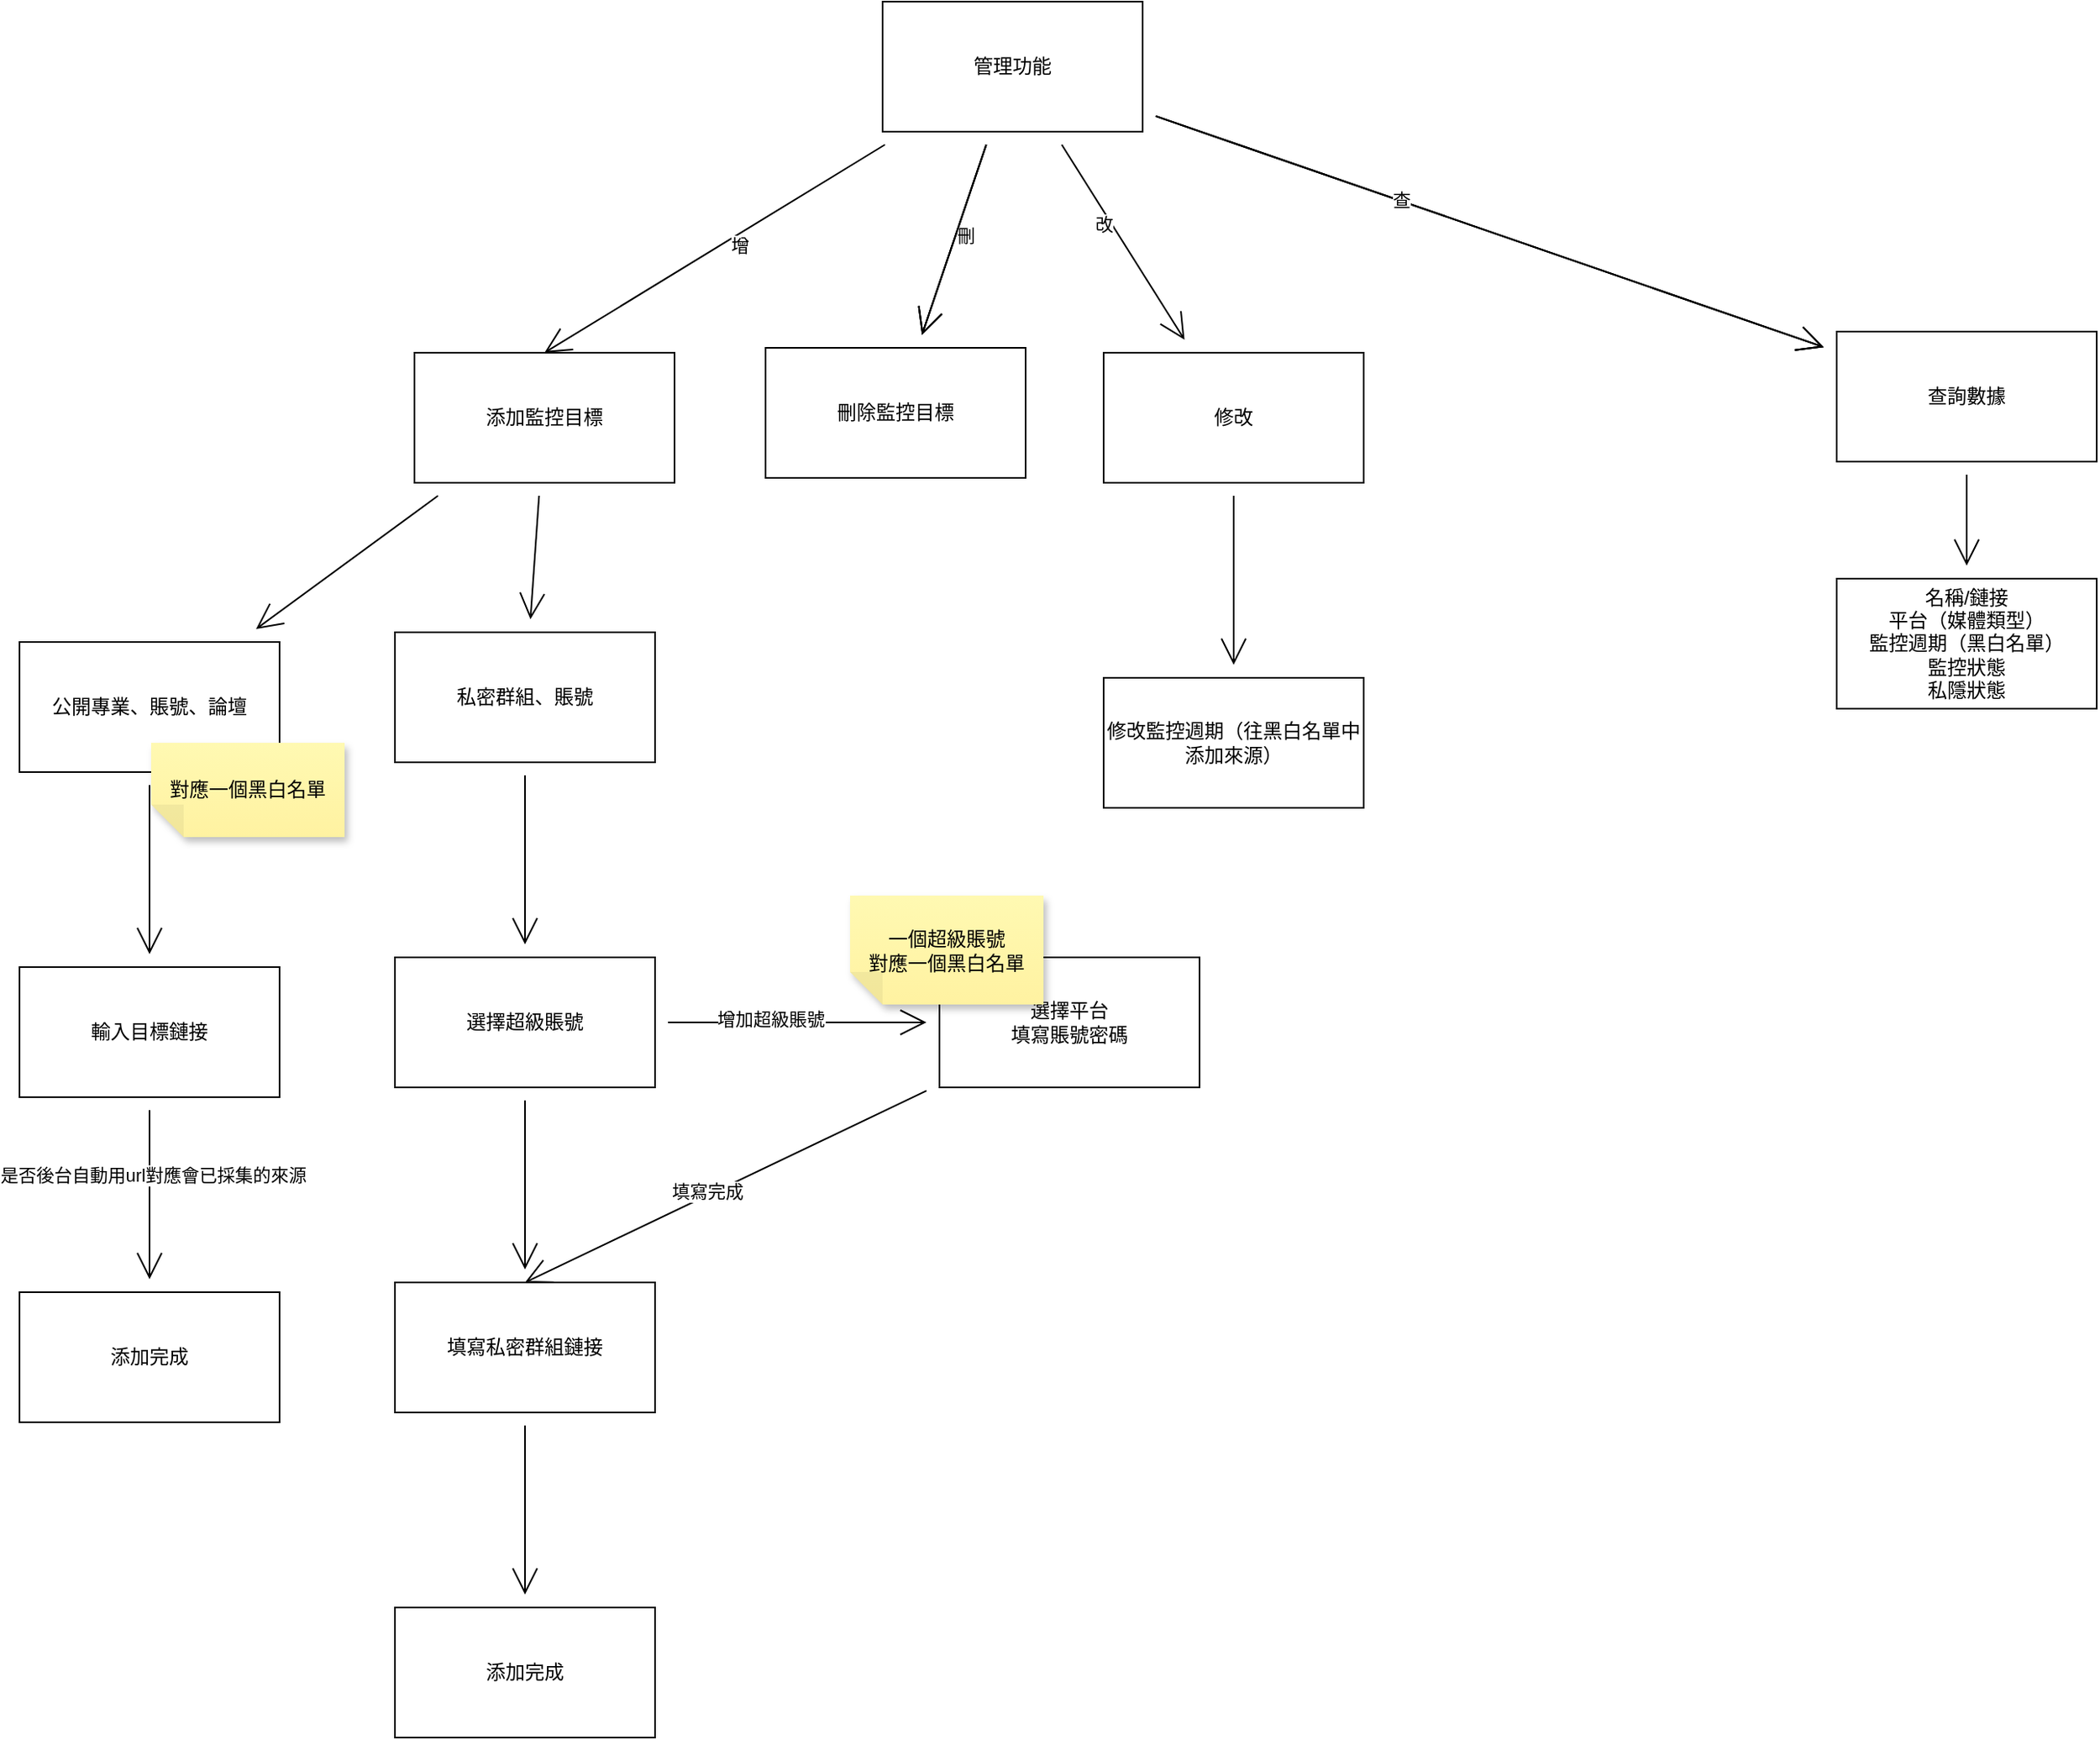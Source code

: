 <mxfile version="21.1.1" type="github">
  <diagram name="第 1 页" id="V6ZWbWmLyhybb35I75xX">
    <mxGraphModel dx="1880" dy="1236" grid="0" gridSize="10" guides="1" tooltips="1" connect="1" arrows="1" fold="1" page="0" pageScale="1" pageWidth="1200" pageHeight="1920" math="0" shadow="0">
      <root>
        <mxCell id="0" />
        <mxCell id="1" parent="0" />
        <mxCell id="XtKHWl-mXtJoPtdo07aP-5" value="" style="edgeStyle=none;curved=1;rounded=0;orthogonalLoop=1;jettySize=auto;html=1;endArrow=open;startSize=14;endSize=14;sourcePerimeterSpacing=8;targetPerimeterSpacing=8;" edge="1" parent="1" source="XtKHWl-mXtJoPtdo07aP-1" target="XtKHWl-mXtJoPtdo07aP-4">
          <mxGeometry relative="1" as="geometry" />
        </mxCell>
        <mxCell id="XtKHWl-mXtJoPtdo07aP-7" value="" style="edgeStyle=none;curved=1;rounded=0;orthogonalLoop=1;jettySize=auto;html=1;endArrow=open;startSize=14;endSize=14;sourcePerimeterSpacing=8;targetPerimeterSpacing=8;" edge="1" parent="1" source="XtKHWl-mXtJoPtdo07aP-1" target="XtKHWl-mXtJoPtdo07aP-6">
          <mxGeometry relative="1" as="geometry" />
        </mxCell>
        <mxCell id="XtKHWl-mXtJoPtdo07aP-1" value="添加監控目標" style="rounded=0;whiteSpace=wrap;html=1;" vertex="1" parent="1">
          <mxGeometry x="-62" y="-154" width="160" height="80" as="geometry" />
        </mxCell>
        <mxCell id="XtKHWl-mXtJoPtdo07aP-9" value="" style="edgeStyle=none;curved=1;rounded=0;orthogonalLoop=1;jettySize=auto;html=1;endArrow=open;startSize=14;endSize=14;sourcePerimeterSpacing=8;targetPerimeterSpacing=8;" edge="1" parent="1" source="XtKHWl-mXtJoPtdo07aP-4" target="XtKHWl-mXtJoPtdo07aP-8">
          <mxGeometry relative="1" as="geometry" />
        </mxCell>
        <mxCell id="XtKHWl-mXtJoPtdo07aP-4" value="私密群組、賬號" style="rounded=0;whiteSpace=wrap;html=1;" vertex="1" parent="1">
          <mxGeometry x="-74" y="18" width="160" height="80" as="geometry" />
        </mxCell>
        <mxCell id="XtKHWl-mXtJoPtdo07aP-15" value="" style="edgeStyle=none;curved=1;rounded=0;orthogonalLoop=1;jettySize=auto;html=1;endArrow=open;startSize=14;endSize=14;sourcePerimeterSpacing=8;targetPerimeterSpacing=8;" edge="1" parent="1" source="XtKHWl-mXtJoPtdo07aP-6" target="XtKHWl-mXtJoPtdo07aP-14">
          <mxGeometry relative="1" as="geometry" />
        </mxCell>
        <mxCell id="XtKHWl-mXtJoPtdo07aP-6" value="公開專業、賬號、論壇" style="rounded=0;whiteSpace=wrap;html=1;" vertex="1" parent="1">
          <mxGeometry x="-305" y="24" width="160" height="80" as="geometry" />
        </mxCell>
        <mxCell id="XtKHWl-mXtJoPtdo07aP-11" value="" style="edgeStyle=none;curved=1;rounded=0;orthogonalLoop=1;jettySize=auto;html=1;endArrow=open;startSize=14;endSize=14;sourcePerimeterSpacing=8;targetPerimeterSpacing=8;" edge="1" parent="1" source="XtKHWl-mXtJoPtdo07aP-8" target="XtKHWl-mXtJoPtdo07aP-10">
          <mxGeometry relative="1" as="geometry" />
        </mxCell>
        <mxCell id="XtKHWl-mXtJoPtdo07aP-19" value="" style="edgeStyle=none;curved=1;rounded=0;orthogonalLoop=1;jettySize=auto;html=1;endArrow=open;startSize=14;endSize=14;sourcePerimeterSpacing=8;targetPerimeterSpacing=8;" edge="1" parent="1" source="XtKHWl-mXtJoPtdo07aP-8" target="XtKHWl-mXtJoPtdo07aP-18">
          <mxGeometry relative="1" as="geometry" />
        </mxCell>
        <mxCell id="XtKHWl-mXtJoPtdo07aP-24" value="增加超級賬號" style="edgeLabel;html=1;align=center;verticalAlign=middle;resizable=0;points=[];" vertex="1" connectable="0" parent="XtKHWl-mXtJoPtdo07aP-19">
          <mxGeometry x="-0.211" y="2" relative="1" as="geometry">
            <mxPoint as="offset" />
          </mxGeometry>
        </mxCell>
        <mxCell id="XtKHWl-mXtJoPtdo07aP-8" value="選擇超級賬號" style="rounded=0;whiteSpace=wrap;html=1;" vertex="1" parent="1">
          <mxGeometry x="-74" y="218" width="160" height="80" as="geometry" />
        </mxCell>
        <mxCell id="XtKHWl-mXtJoPtdo07aP-13" value="" style="edgeStyle=none;curved=1;rounded=0;orthogonalLoop=1;jettySize=auto;html=1;endArrow=open;startSize=14;endSize=14;sourcePerimeterSpacing=8;targetPerimeterSpacing=8;" edge="1" parent="1" source="XtKHWl-mXtJoPtdo07aP-10" target="XtKHWl-mXtJoPtdo07aP-12">
          <mxGeometry relative="1" as="geometry" />
        </mxCell>
        <mxCell id="XtKHWl-mXtJoPtdo07aP-10" value="填寫私密群組鏈接" style="rounded=0;whiteSpace=wrap;html=1;" vertex="1" parent="1">
          <mxGeometry x="-74" y="418" width="160" height="80" as="geometry" />
        </mxCell>
        <mxCell id="XtKHWl-mXtJoPtdo07aP-12" value="添加完成" style="rounded=0;whiteSpace=wrap;html=1;" vertex="1" parent="1">
          <mxGeometry x="-74" y="618" width="160" height="80" as="geometry" />
        </mxCell>
        <mxCell id="XtKHWl-mXtJoPtdo07aP-17" value="" style="edgeStyle=none;curved=1;rounded=0;orthogonalLoop=1;jettySize=auto;html=1;endArrow=open;startSize=14;endSize=14;sourcePerimeterSpacing=8;targetPerimeterSpacing=8;" edge="1" parent="1" source="XtKHWl-mXtJoPtdo07aP-14" target="XtKHWl-mXtJoPtdo07aP-16">
          <mxGeometry relative="1" as="geometry" />
        </mxCell>
        <mxCell id="XtKHWl-mXtJoPtdo07aP-25" value="是否後台自動用url對應會已採集的來源" style="edgeLabel;html=1;align=center;verticalAlign=middle;resizable=0;points=[];" vertex="1" connectable="0" parent="XtKHWl-mXtJoPtdo07aP-17">
          <mxGeometry x="-0.234" y="2" relative="1" as="geometry">
            <mxPoint as="offset" />
          </mxGeometry>
        </mxCell>
        <mxCell id="XtKHWl-mXtJoPtdo07aP-14" value="輸入目標鏈接" style="rounded=0;whiteSpace=wrap;html=1;" vertex="1" parent="1">
          <mxGeometry x="-305" y="224" width="160" height="80" as="geometry" />
        </mxCell>
        <mxCell id="XtKHWl-mXtJoPtdo07aP-16" value="添加完成" style="rounded=0;whiteSpace=wrap;html=1;" vertex="1" parent="1">
          <mxGeometry x="-305" y="424" width="160" height="80" as="geometry" />
        </mxCell>
        <mxCell id="XtKHWl-mXtJoPtdo07aP-21" value="" style="edgeStyle=none;curved=1;rounded=0;orthogonalLoop=1;jettySize=auto;html=1;endArrow=open;startSize=14;endSize=14;sourcePerimeterSpacing=8;targetPerimeterSpacing=8;entryX=0.5;entryY=0;entryDx=0;entryDy=0;" edge="1" parent="1" source="XtKHWl-mXtJoPtdo07aP-18" target="XtKHWl-mXtJoPtdo07aP-10">
          <mxGeometry relative="1" as="geometry">
            <mxPoint x="287.941" y="346" as="targetPoint" />
          </mxGeometry>
        </mxCell>
        <mxCell id="XtKHWl-mXtJoPtdo07aP-22" value="填寫完成" style="edgeLabel;html=1;align=center;verticalAlign=middle;resizable=0;points=[];" vertex="1" connectable="0" parent="XtKHWl-mXtJoPtdo07aP-21">
          <mxGeometry x="0.086" y="-3" relative="1" as="geometry">
            <mxPoint as="offset" />
          </mxGeometry>
        </mxCell>
        <mxCell id="XtKHWl-mXtJoPtdo07aP-18" value="選擇平台&lt;br&gt;填寫賬號密碼" style="rounded=0;whiteSpace=wrap;html=1;" vertex="1" parent="1">
          <mxGeometry x="261" y="218" width="160" height="80" as="geometry" />
        </mxCell>
        <mxCell id="XtKHWl-mXtJoPtdo07aP-26" value="對應一個黑白名單" style="shape=note;whiteSpace=wrap;html=1;backgroundOutline=1;fontColor=#000000;darkOpacity=0.05;fillColor=#FFF9B2;strokeColor=none;fillStyle=solid;direction=west;gradientDirection=north;gradientColor=#FFF2A1;shadow=1;size=20;pointerEvents=1;" vertex="1" parent="1">
          <mxGeometry x="-224" y="86" width="119" height="58" as="geometry" />
        </mxCell>
        <mxCell id="XtKHWl-mXtJoPtdo07aP-27" value="一個超級賬號&lt;br&gt;對應一個黑白名單" style="shape=note;whiteSpace=wrap;html=1;backgroundOutline=1;fontColor=#000000;darkOpacity=0.05;fillColor=#FFF9B2;strokeColor=none;fillStyle=solid;direction=west;gradientDirection=north;gradientColor=#FFF2A1;shadow=1;size=20;pointerEvents=1;" vertex="1" parent="1">
          <mxGeometry x="206" y="180" width="119" height="67" as="geometry" />
        </mxCell>
        <mxCell id="XtKHWl-mXtJoPtdo07aP-29" style="edgeStyle=none;curved=1;rounded=0;orthogonalLoop=1;jettySize=auto;html=1;entryX=0.5;entryY=0;entryDx=0;entryDy=0;endArrow=open;startSize=14;endSize=14;sourcePerimeterSpacing=8;targetPerimeterSpacing=8;" edge="1" parent="1" source="XtKHWl-mXtJoPtdo07aP-28" target="XtKHWl-mXtJoPtdo07aP-1">
          <mxGeometry relative="1" as="geometry" />
        </mxCell>
        <mxCell id="XtKHWl-mXtJoPtdo07aP-30" value="增" style="edgeLabel;html=1;align=center;verticalAlign=middle;resizable=0;points=[];" vertex="1" connectable="0" parent="XtKHWl-mXtJoPtdo07aP-29">
          <mxGeometry x="-0.12" y="6" relative="1" as="geometry">
            <mxPoint x="-1" as="offset" />
          </mxGeometry>
        </mxCell>
        <mxCell id="XtKHWl-mXtJoPtdo07aP-33" value="" style="edgeStyle=none;curved=1;rounded=0;orthogonalLoop=1;jettySize=auto;html=1;endArrow=open;startSize=14;endSize=14;sourcePerimeterSpacing=8;targetPerimeterSpacing=8;" edge="1" parent="1" source="XtKHWl-mXtJoPtdo07aP-28" target="XtKHWl-mXtJoPtdo07aP-32">
          <mxGeometry relative="1" as="geometry" />
        </mxCell>
        <mxCell id="XtKHWl-mXtJoPtdo07aP-34" value="刪" style="edgeLabel;html=1;align=center;verticalAlign=middle;resizable=0;points=[];" vertex="1" connectable="0" parent="XtKHWl-mXtJoPtdo07aP-33">
          <mxGeometry x="-0.352" y="1" relative="1" as="geometry">
            <mxPoint x="-1" y="18" as="offset" />
          </mxGeometry>
        </mxCell>
        <mxCell id="XtKHWl-mXtJoPtdo07aP-35" value="" style="edgeStyle=none;curved=1;rounded=0;orthogonalLoop=1;jettySize=auto;html=1;endArrow=open;startSize=14;endSize=14;sourcePerimeterSpacing=8;targetPerimeterSpacing=8;" edge="1" parent="1" source="XtKHWl-mXtJoPtdo07aP-28" target="XtKHWl-mXtJoPtdo07aP-32">
          <mxGeometry relative="1" as="geometry" />
        </mxCell>
        <mxCell id="XtKHWl-mXtJoPtdo07aP-36" value="" style="edgeStyle=none;curved=1;rounded=0;orthogonalLoop=1;jettySize=auto;html=1;endArrow=open;startSize=14;endSize=14;sourcePerimeterSpacing=8;targetPerimeterSpacing=8;" edge="1" parent="1" source="XtKHWl-mXtJoPtdo07aP-28" target="XtKHWl-mXtJoPtdo07aP-32">
          <mxGeometry relative="1" as="geometry" />
        </mxCell>
        <mxCell id="XtKHWl-mXtJoPtdo07aP-38" value="" style="edgeStyle=none;curved=1;rounded=0;orthogonalLoop=1;jettySize=auto;html=1;endArrow=open;startSize=14;endSize=14;sourcePerimeterSpacing=8;targetPerimeterSpacing=8;" edge="1" parent="1" source="XtKHWl-mXtJoPtdo07aP-28" target="XtKHWl-mXtJoPtdo07aP-37">
          <mxGeometry relative="1" as="geometry" />
        </mxCell>
        <mxCell id="XtKHWl-mXtJoPtdo07aP-39" value="" style="edgeStyle=none;curved=1;rounded=0;orthogonalLoop=1;jettySize=auto;html=1;endArrow=open;startSize=14;endSize=14;sourcePerimeterSpacing=8;targetPerimeterSpacing=8;" edge="1" parent="1" source="XtKHWl-mXtJoPtdo07aP-28" target="XtKHWl-mXtJoPtdo07aP-37">
          <mxGeometry relative="1" as="geometry" />
        </mxCell>
        <mxCell id="XtKHWl-mXtJoPtdo07aP-40" value="" style="edgeStyle=none;curved=1;rounded=0;orthogonalLoop=1;jettySize=auto;html=1;endArrow=open;startSize=14;endSize=14;sourcePerimeterSpacing=8;targetPerimeterSpacing=8;" edge="1" parent="1" source="XtKHWl-mXtJoPtdo07aP-28" target="XtKHWl-mXtJoPtdo07aP-37">
          <mxGeometry relative="1" as="geometry" />
        </mxCell>
        <mxCell id="XtKHWl-mXtJoPtdo07aP-44" value="查" style="edgeLabel;html=1;align=center;verticalAlign=middle;resizable=0;points=[];" vertex="1" connectable="0" parent="XtKHWl-mXtJoPtdo07aP-40">
          <mxGeometry x="-0.268" y="1" relative="1" as="geometry">
            <mxPoint as="offset" />
          </mxGeometry>
        </mxCell>
        <mxCell id="XtKHWl-mXtJoPtdo07aP-42" value="" style="edgeStyle=none;curved=1;rounded=0;orthogonalLoop=1;jettySize=auto;html=1;endArrow=open;startSize=14;endSize=14;sourcePerimeterSpacing=8;targetPerimeterSpacing=8;" edge="1" parent="1" source="XtKHWl-mXtJoPtdo07aP-28" target="XtKHWl-mXtJoPtdo07aP-41">
          <mxGeometry relative="1" as="geometry" />
        </mxCell>
        <mxCell id="XtKHWl-mXtJoPtdo07aP-43" value="改" style="edgeLabel;html=1;align=center;verticalAlign=middle;resizable=0;points=[];" vertex="1" connectable="0" parent="XtKHWl-mXtJoPtdo07aP-42">
          <mxGeometry x="-0.247" y="-4" relative="1" as="geometry">
            <mxPoint y="1" as="offset" />
          </mxGeometry>
        </mxCell>
        <mxCell id="XtKHWl-mXtJoPtdo07aP-28" value="管理功能" style="rounded=0;whiteSpace=wrap;html=1;" vertex="1" parent="1">
          <mxGeometry x="226" y="-370" width="160" height="80" as="geometry" />
        </mxCell>
        <mxCell id="XtKHWl-mXtJoPtdo07aP-32" value="刪除監控目標" style="rounded=0;whiteSpace=wrap;html=1;" vertex="1" parent="1">
          <mxGeometry x="154" y="-157" width="160" height="80" as="geometry" />
        </mxCell>
        <mxCell id="XtKHWl-mXtJoPtdo07aP-46" value="" style="edgeStyle=none;curved=1;rounded=0;orthogonalLoop=1;jettySize=auto;html=1;endArrow=open;startSize=14;endSize=14;sourcePerimeterSpacing=8;targetPerimeterSpacing=8;" edge="1" parent="1" source="XtKHWl-mXtJoPtdo07aP-37" target="XtKHWl-mXtJoPtdo07aP-45">
          <mxGeometry relative="1" as="geometry" />
        </mxCell>
        <mxCell id="XtKHWl-mXtJoPtdo07aP-37" value="查詢數據" style="rounded=0;whiteSpace=wrap;html=1;" vertex="1" parent="1">
          <mxGeometry x="813" y="-167" width="160" height="80" as="geometry" />
        </mxCell>
        <mxCell id="XtKHWl-mXtJoPtdo07aP-48" value="" style="edgeStyle=none;curved=1;rounded=0;orthogonalLoop=1;jettySize=auto;html=1;endArrow=open;startSize=14;endSize=14;sourcePerimeterSpacing=8;targetPerimeterSpacing=8;" edge="1" parent="1" source="XtKHWl-mXtJoPtdo07aP-41" target="XtKHWl-mXtJoPtdo07aP-47">
          <mxGeometry relative="1" as="geometry" />
        </mxCell>
        <mxCell id="XtKHWl-mXtJoPtdo07aP-41" value="修改" style="rounded=0;whiteSpace=wrap;html=1;" vertex="1" parent="1">
          <mxGeometry x="362" y="-154" width="160" height="80" as="geometry" />
        </mxCell>
        <mxCell id="XtKHWl-mXtJoPtdo07aP-45" value="名稱/鏈接&lt;br&gt;平台（媒體類型）&lt;br&gt;監控週期（黑白名單）&lt;br&gt;監控狀態&lt;br&gt;私隱狀態" style="rounded=0;whiteSpace=wrap;html=1;" vertex="1" parent="1">
          <mxGeometry x="813" y="-15" width="160" height="80" as="geometry" />
        </mxCell>
        <mxCell id="XtKHWl-mXtJoPtdo07aP-47" value="修改監控週期（往黑白名單中添加來源）" style="rounded=0;whiteSpace=wrap;html=1;" vertex="1" parent="1">
          <mxGeometry x="362" y="46" width="160" height="80" as="geometry" />
        </mxCell>
      </root>
    </mxGraphModel>
  </diagram>
</mxfile>
